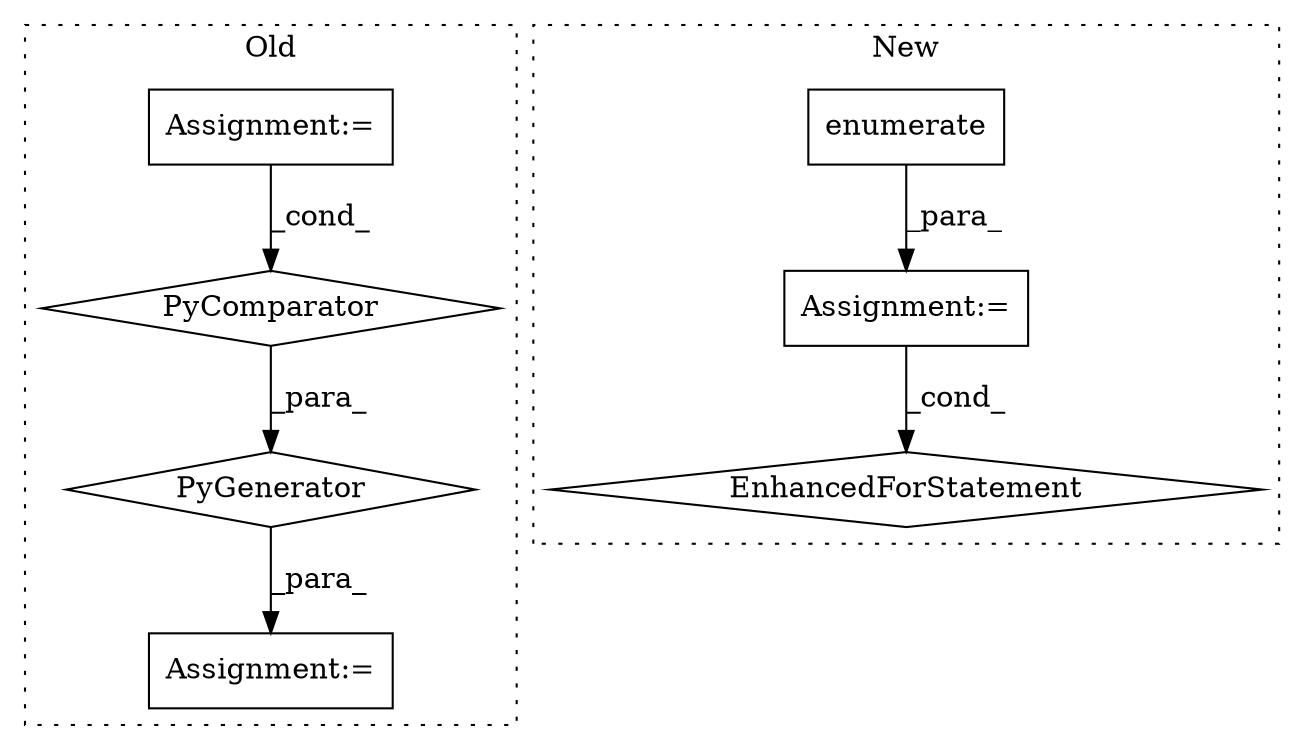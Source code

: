 digraph G {
subgraph cluster0 {
1 [label="PyGenerator" a="107" s="29178" l="141" shape="diamond"];
3 [label="PyComparator" a="113" s="29278" l="26" shape="diamond"];
4 [label="Assignment:=" a="7" s="29113" l="1" shape="box"];
7 [label="Assignment:=" a="7" s="29155" l="23" shape="box"];
label = "Old";
style="dotted";
}
subgraph cluster1 {
2 [label="enumerate" a="32" s="29174,29190" l="10,1" shape="box"];
5 [label="Assignment:=" a="7" s="29089,29191" l="75,2" shape="box"];
6 [label="EnhancedForStatement" a="70" s="29089,29191" l="75,2" shape="diamond"];
label = "New";
style="dotted";
}
1 -> 7 [label="_para_"];
2 -> 5 [label="_para_"];
3 -> 1 [label="_para_"];
4 -> 3 [label="_cond_"];
5 -> 6 [label="_cond_"];
}